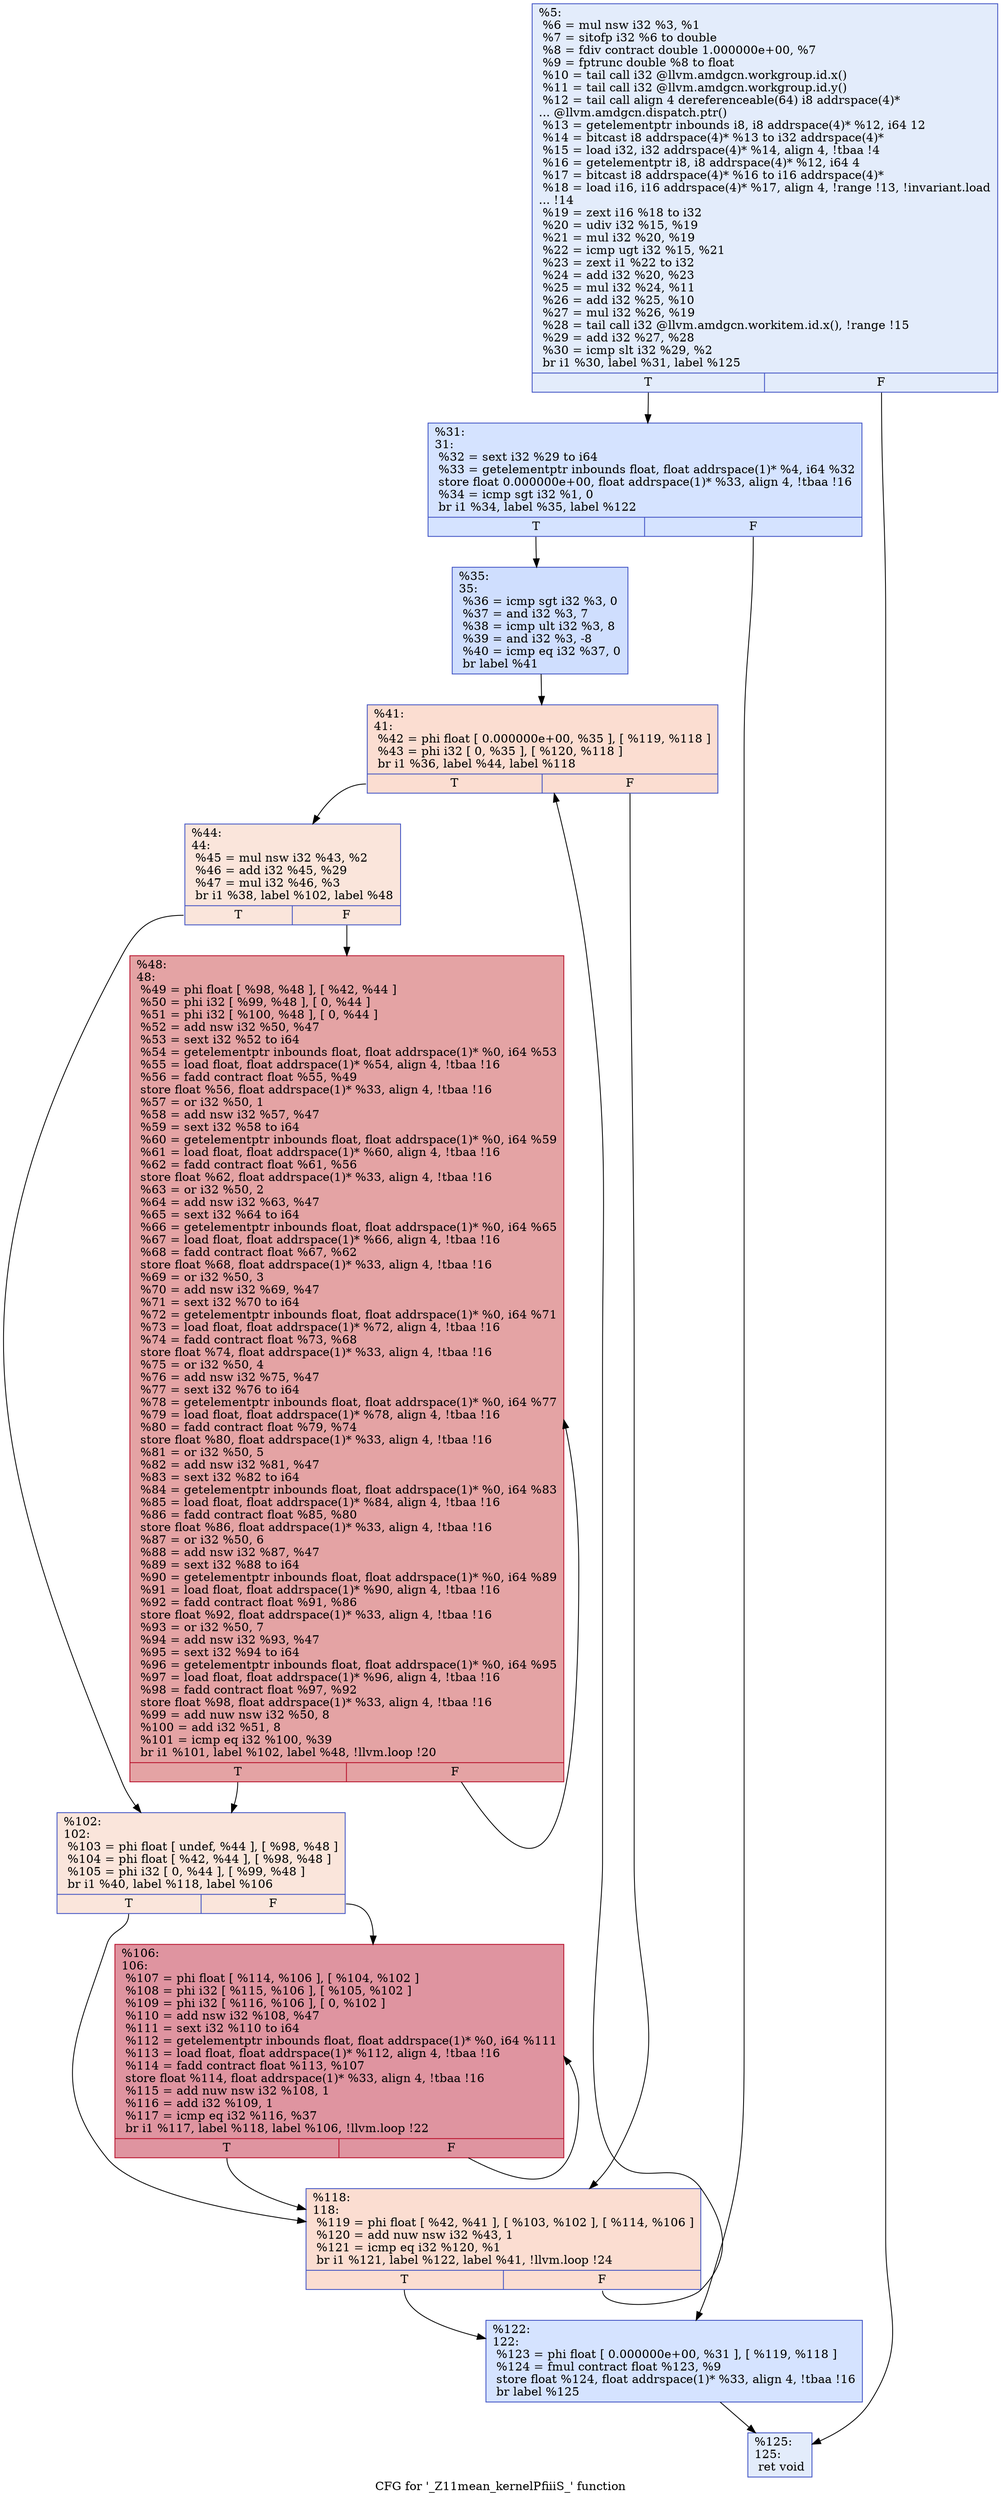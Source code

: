 digraph "CFG for '_Z11mean_kernelPfiiiS_' function" {
	label="CFG for '_Z11mean_kernelPfiiiS_' function";

	Node0x61cd7f0 [shape=record,color="#3d50c3ff", style=filled, fillcolor="#bfd3f670",label="{%5:\l  %6 = mul nsw i32 %3, %1\l  %7 = sitofp i32 %6 to double\l  %8 = fdiv contract double 1.000000e+00, %7\l  %9 = fptrunc double %8 to float\l  %10 = tail call i32 @llvm.amdgcn.workgroup.id.x()\l  %11 = tail call i32 @llvm.amdgcn.workgroup.id.y()\l  %12 = tail call align 4 dereferenceable(64) i8 addrspace(4)*\l... @llvm.amdgcn.dispatch.ptr()\l  %13 = getelementptr inbounds i8, i8 addrspace(4)* %12, i64 12\l  %14 = bitcast i8 addrspace(4)* %13 to i32 addrspace(4)*\l  %15 = load i32, i32 addrspace(4)* %14, align 4, !tbaa !4\l  %16 = getelementptr i8, i8 addrspace(4)* %12, i64 4\l  %17 = bitcast i8 addrspace(4)* %16 to i16 addrspace(4)*\l  %18 = load i16, i16 addrspace(4)* %17, align 4, !range !13, !invariant.load\l... !14\l  %19 = zext i16 %18 to i32\l  %20 = udiv i32 %15, %19\l  %21 = mul i32 %20, %19\l  %22 = icmp ugt i32 %15, %21\l  %23 = zext i1 %22 to i32\l  %24 = add i32 %20, %23\l  %25 = mul i32 %24, %11\l  %26 = add i32 %25, %10\l  %27 = mul i32 %26, %19\l  %28 = tail call i32 @llvm.amdgcn.workitem.id.x(), !range !15\l  %29 = add i32 %27, %28\l  %30 = icmp slt i32 %29, %2\l  br i1 %30, label %31, label %125\l|{<s0>T|<s1>F}}"];
	Node0x61cd7f0:s0 -> Node0x61d0c70;
	Node0x61cd7f0:s1 -> Node0x61d0d00;
	Node0x61d0c70 [shape=record,color="#3d50c3ff", style=filled, fillcolor="#a1c0ff70",label="{%31:\l31:                                               \l  %32 = sext i32 %29 to i64\l  %33 = getelementptr inbounds float, float addrspace(1)* %4, i64 %32\l  store float 0.000000e+00, float addrspace(1)* %33, align 4, !tbaa !16\l  %34 = icmp sgt i32 %1, 0\l  br i1 %34, label %35, label %122\l|{<s0>T|<s1>F}}"];
	Node0x61d0c70:s0 -> Node0x61d12e0;
	Node0x61d0c70:s1 -> Node0x61d1370;
	Node0x61d12e0 [shape=record,color="#3d50c3ff", style=filled, fillcolor="#93b5fe70",label="{%35:\l35:                                               \l  %36 = icmp sgt i32 %3, 0\l  %37 = and i32 %3, 7\l  %38 = icmp ult i32 %3, 8\l  %39 = and i32 %3, -8\l  %40 = icmp eq i32 %37, 0\l  br label %41\l}"];
	Node0x61d12e0 -> Node0x61d17e0;
	Node0x61d17e0 [shape=record,color="#3d50c3ff", style=filled, fillcolor="#f7b39670",label="{%41:\l41:                                               \l  %42 = phi float [ 0.000000e+00, %35 ], [ %119, %118 ]\l  %43 = phi i32 [ 0, %35 ], [ %120, %118 ]\l  br i1 %36, label %44, label %118\l|{<s0>T|<s1>F}}"];
	Node0x61d17e0:s0 -> Node0x61d1b30;
	Node0x61d17e0:s1 -> Node0x61d18d0;
	Node0x61d1b30 [shape=record,color="#3d50c3ff", style=filled, fillcolor="#f4c5ad70",label="{%44:\l44:                                               \l  %45 = mul nsw i32 %43, %2\l  %46 = add i32 %45, %29\l  %47 = mul i32 %46, %3\l  br i1 %38, label %102, label %48\l|{<s0>T|<s1>F}}"];
	Node0x61d1b30:s0 -> Node0x61d1e20;
	Node0x61d1b30:s1 -> Node0x61d1e70;
	Node0x61d1e70 [shape=record,color="#b70d28ff", style=filled, fillcolor="#c32e3170",label="{%48:\l48:                                               \l  %49 = phi float [ %98, %48 ], [ %42, %44 ]\l  %50 = phi i32 [ %99, %48 ], [ 0, %44 ]\l  %51 = phi i32 [ %100, %48 ], [ 0, %44 ]\l  %52 = add nsw i32 %50, %47\l  %53 = sext i32 %52 to i64\l  %54 = getelementptr inbounds float, float addrspace(1)* %0, i64 %53\l  %55 = load float, float addrspace(1)* %54, align 4, !tbaa !16\l  %56 = fadd contract float %55, %49\l  store float %56, float addrspace(1)* %33, align 4, !tbaa !16\l  %57 = or i32 %50, 1\l  %58 = add nsw i32 %57, %47\l  %59 = sext i32 %58 to i64\l  %60 = getelementptr inbounds float, float addrspace(1)* %0, i64 %59\l  %61 = load float, float addrspace(1)* %60, align 4, !tbaa !16\l  %62 = fadd contract float %61, %56\l  store float %62, float addrspace(1)* %33, align 4, !tbaa !16\l  %63 = or i32 %50, 2\l  %64 = add nsw i32 %63, %47\l  %65 = sext i32 %64 to i64\l  %66 = getelementptr inbounds float, float addrspace(1)* %0, i64 %65\l  %67 = load float, float addrspace(1)* %66, align 4, !tbaa !16\l  %68 = fadd contract float %67, %62\l  store float %68, float addrspace(1)* %33, align 4, !tbaa !16\l  %69 = or i32 %50, 3\l  %70 = add nsw i32 %69, %47\l  %71 = sext i32 %70 to i64\l  %72 = getelementptr inbounds float, float addrspace(1)* %0, i64 %71\l  %73 = load float, float addrspace(1)* %72, align 4, !tbaa !16\l  %74 = fadd contract float %73, %68\l  store float %74, float addrspace(1)* %33, align 4, !tbaa !16\l  %75 = or i32 %50, 4\l  %76 = add nsw i32 %75, %47\l  %77 = sext i32 %76 to i64\l  %78 = getelementptr inbounds float, float addrspace(1)* %0, i64 %77\l  %79 = load float, float addrspace(1)* %78, align 4, !tbaa !16\l  %80 = fadd contract float %79, %74\l  store float %80, float addrspace(1)* %33, align 4, !tbaa !16\l  %81 = or i32 %50, 5\l  %82 = add nsw i32 %81, %47\l  %83 = sext i32 %82 to i64\l  %84 = getelementptr inbounds float, float addrspace(1)* %0, i64 %83\l  %85 = load float, float addrspace(1)* %84, align 4, !tbaa !16\l  %86 = fadd contract float %85, %80\l  store float %86, float addrspace(1)* %33, align 4, !tbaa !16\l  %87 = or i32 %50, 6\l  %88 = add nsw i32 %87, %47\l  %89 = sext i32 %88 to i64\l  %90 = getelementptr inbounds float, float addrspace(1)* %0, i64 %89\l  %91 = load float, float addrspace(1)* %90, align 4, !tbaa !16\l  %92 = fadd contract float %91, %86\l  store float %92, float addrspace(1)* %33, align 4, !tbaa !16\l  %93 = or i32 %50, 7\l  %94 = add nsw i32 %93, %47\l  %95 = sext i32 %94 to i64\l  %96 = getelementptr inbounds float, float addrspace(1)* %0, i64 %95\l  %97 = load float, float addrspace(1)* %96, align 4, !tbaa !16\l  %98 = fadd contract float %97, %92\l  store float %98, float addrspace(1)* %33, align 4, !tbaa !16\l  %99 = add nuw nsw i32 %50, 8\l  %100 = add i32 %51, 8\l  %101 = icmp eq i32 %100, %39\l  br i1 %101, label %102, label %48, !llvm.loop !20\l|{<s0>T|<s1>F}}"];
	Node0x61d1e70:s0 -> Node0x61d1e20;
	Node0x61d1e70:s1 -> Node0x61d1e70;
	Node0x61d1e20 [shape=record,color="#3d50c3ff", style=filled, fillcolor="#f4c5ad70",label="{%102:\l102:                                              \l  %103 = phi float [ undef, %44 ], [ %98, %48 ]\l  %104 = phi float [ %42, %44 ], [ %98, %48 ]\l  %105 = phi i32 [ 0, %44 ], [ %99, %48 ]\l  br i1 %40, label %118, label %106\l|{<s0>T|<s1>F}}"];
	Node0x61d1e20:s0 -> Node0x61d18d0;
	Node0x61d1e20:s1 -> Node0x61d52a0;
	Node0x61d52a0 [shape=record,color="#b70d28ff", style=filled, fillcolor="#b70d2870",label="{%106:\l106:                                              \l  %107 = phi float [ %114, %106 ], [ %104, %102 ]\l  %108 = phi i32 [ %115, %106 ], [ %105, %102 ]\l  %109 = phi i32 [ %116, %106 ], [ 0, %102 ]\l  %110 = add nsw i32 %108, %47\l  %111 = sext i32 %110 to i64\l  %112 = getelementptr inbounds float, float addrspace(1)* %0, i64 %111\l  %113 = load float, float addrspace(1)* %112, align 4, !tbaa !16\l  %114 = fadd contract float %113, %107\l  store float %114, float addrspace(1)* %33, align 4, !tbaa !16\l  %115 = add nuw nsw i32 %108, 1\l  %116 = add i32 %109, 1\l  %117 = icmp eq i32 %116, %37\l  br i1 %117, label %118, label %106, !llvm.loop !22\l|{<s0>T|<s1>F}}"];
	Node0x61d52a0:s0 -> Node0x61d18d0;
	Node0x61d52a0:s1 -> Node0x61d52a0;
	Node0x61d18d0 [shape=record,color="#3d50c3ff", style=filled, fillcolor="#f7b39670",label="{%118:\l118:                                              \l  %119 = phi float [ %42, %41 ], [ %103, %102 ], [ %114, %106 ]\l  %120 = add nuw nsw i32 %43, 1\l  %121 = icmp eq i32 %120, %1\l  br i1 %121, label %122, label %41, !llvm.loop !24\l|{<s0>T|<s1>F}}"];
	Node0x61d18d0:s0 -> Node0x61d1370;
	Node0x61d18d0:s1 -> Node0x61d17e0;
	Node0x61d1370 [shape=record,color="#3d50c3ff", style=filled, fillcolor="#a1c0ff70",label="{%122:\l122:                                              \l  %123 = phi float [ 0.000000e+00, %31 ], [ %119, %118 ]\l  %124 = fmul contract float %123, %9\l  store float %124, float addrspace(1)* %33, align 4, !tbaa !16\l  br label %125\l}"];
	Node0x61d1370 -> Node0x61d0d00;
	Node0x61d0d00 [shape=record,color="#3d50c3ff", style=filled, fillcolor="#bfd3f670",label="{%125:\l125:                                              \l  ret void\l}"];
}

